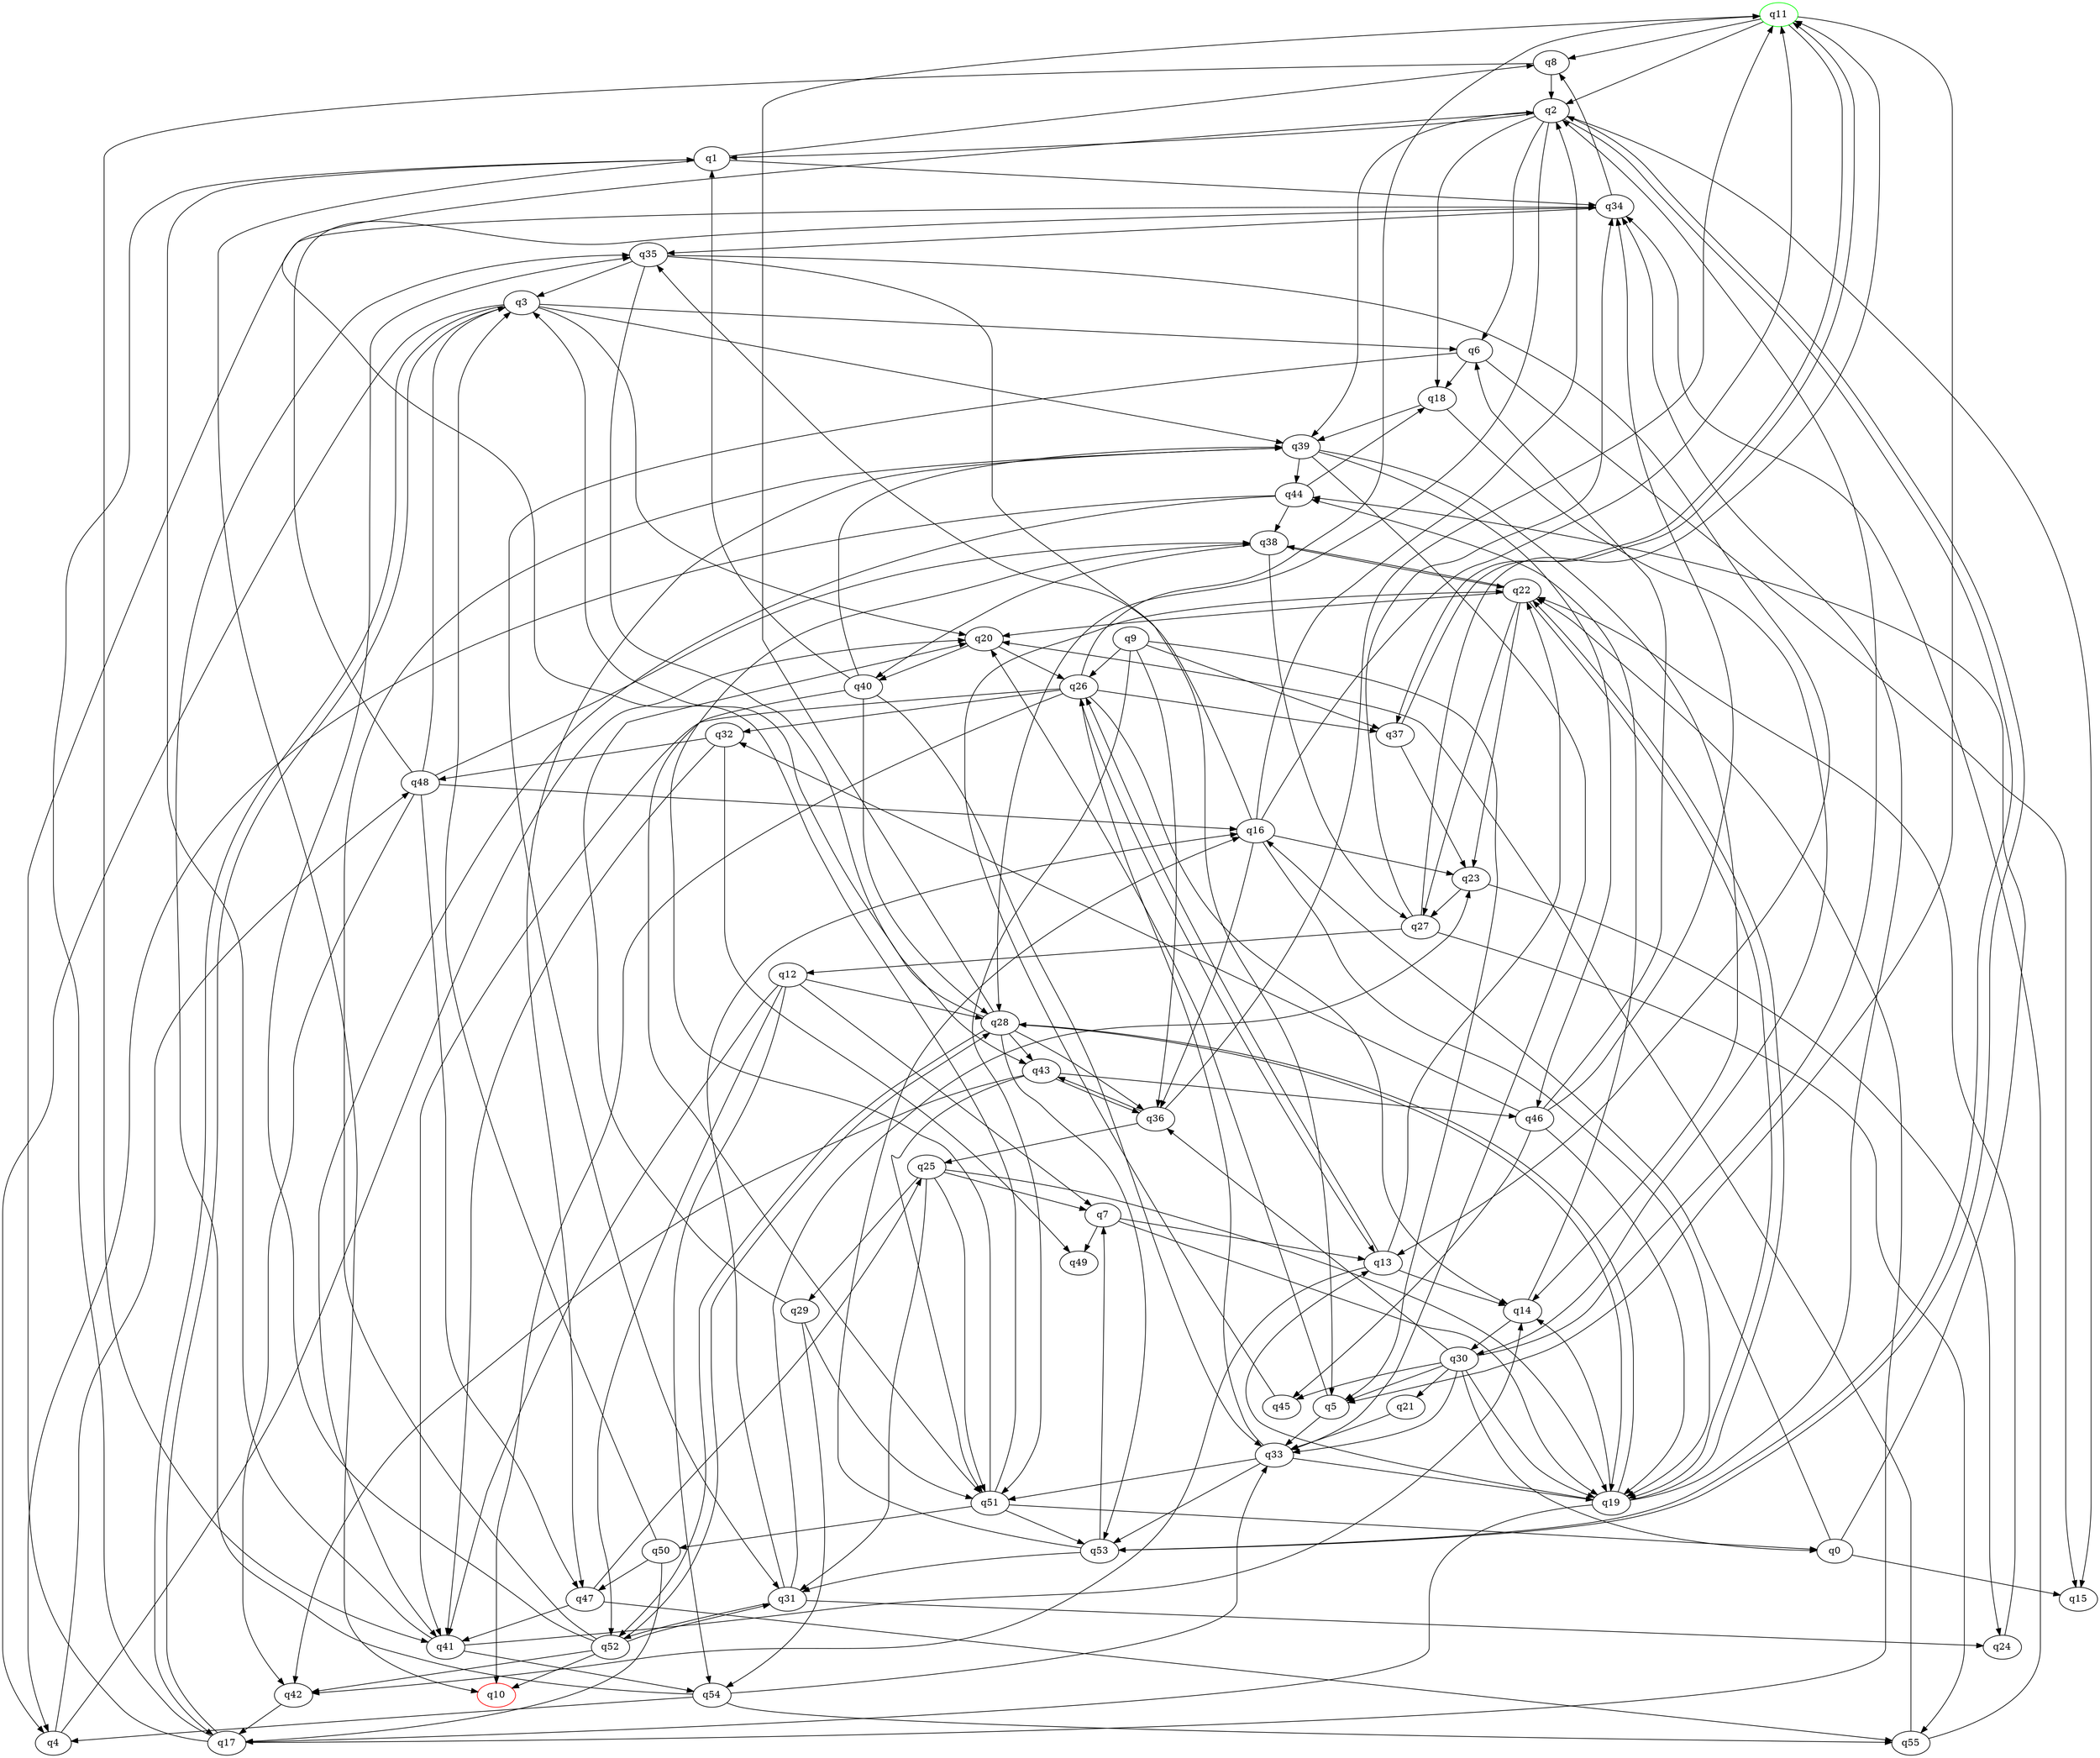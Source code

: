 digraph A{
q11 [initial=1,color=green];
q10 [final=1,color=red];
q0 -> q15;
q0 -> q16;
q0 -> q44;
q1 -> q8;
q1 -> q10;
q1 -> q34;
q2 -> q1;
q2 -> q6;
q2 -> q15;
q2 -> q18;
q2 -> q28;
q2 -> q39;
q2 -> q53;
q3 -> q4;
q3 -> q6;
q3 -> q17;
q3 -> q20;
q3 -> q39;
q4 -> q20;
q4 -> q48;
q5 -> q20;
q5 -> q33;
q6 -> q15;
q6 -> q18;
q6 -> q31;
q7 -> q13;
q7 -> q19;
q7 -> q49;
q8 -> q2;
q8 -> q41;
q9 -> q5;
q9 -> q26;
q9 -> q36;
q9 -> q37;
q9 -> q51;
q11 -> q2;
q11 -> q5;
q11 -> q8;
q11 -> q37;
q12 -> q7;
q12 -> q28;
q12 -> q41;
q12 -> q52;
q12 -> q54;
q13 -> q14;
q13 -> q22;
q13 -> q26;
q13 -> q42;
q14 -> q30;
q14 -> q44;
q16 -> q2;
q16 -> q11;
q16 -> q19;
q16 -> q23;
q16 -> q35;
q16 -> q36;
q17 -> q1;
q17 -> q3;
q17 -> q22;
q17 -> q34;
q18 -> q30;
q18 -> q39;
q19 -> q13;
q19 -> q14;
q19 -> q17;
q19 -> q22;
q19 -> q28;
q19 -> q34;
q20 -> q26;
q20 -> q40;
q21 -> q33;
q22 -> q19;
q22 -> q20;
q22 -> q23;
q22 -> q27;
q22 -> q38;
q23 -> q24;
q23 -> q27;
q24 -> q22;
q25 -> q7;
q25 -> q19;
q25 -> q29;
q25 -> q31;
q25 -> q51;
q26 -> q10;
q26 -> q11;
q26 -> q13;
q26 -> q14;
q26 -> q32;
q26 -> q37;
q26 -> q41;
q27 -> q11;
q27 -> q12;
q27 -> q34;
q27 -> q55;
q28 -> q3;
q28 -> q11;
q28 -> q19;
q28 -> q36;
q28 -> q43;
q28 -> q52;
q28 -> q53;
q29 -> q20;
q29 -> q51;
q29 -> q54;
q30 -> q0;
q30 -> q2;
q30 -> q5;
q30 -> q19;
q30 -> q21;
q30 -> q33;
q30 -> q36;
q30 -> q45;
q31 -> q16;
q31 -> q23;
q31 -> q24;
q31 -> q52;
q32 -> q41;
q32 -> q48;
q32 -> q49;
q33 -> q19;
q33 -> q26;
q33 -> q51;
q33 -> q53;
q34 -> q8;
q34 -> q35;
q35 -> q3;
q35 -> q5;
q35 -> q13;
q35 -> q43;
q36 -> q11;
q36 -> q25;
q36 -> q43;
q37 -> q11;
q37 -> q23;
q38 -> q22;
q38 -> q27;
q38 -> q40;
q39 -> q14;
q39 -> q33;
q39 -> q44;
q39 -> q46;
q39 -> q47;
q40 -> q1;
q40 -> q28;
q40 -> q33;
q40 -> q39;
q40 -> q51;
q41 -> q1;
q41 -> q14;
q41 -> q54;
q42 -> q17;
q43 -> q36;
q43 -> q42;
q43 -> q46;
q43 -> q51;
q44 -> q4;
q44 -> q18;
q44 -> q38;
q44 -> q41;
q45 -> q22;
q46 -> q6;
q46 -> q19;
q46 -> q32;
q46 -> q34;
q46 -> q45;
q47 -> q25;
q47 -> q41;
q47 -> q55;
q48 -> q3;
q48 -> q16;
q48 -> q34;
q48 -> q38;
q48 -> q42;
q48 -> q47;
q50 -> q3;
q50 -> q17;
q50 -> q47;
q51 -> q0;
q51 -> q2;
q51 -> q38;
q51 -> q50;
q51 -> q53;
q52 -> q10;
q52 -> q28;
q52 -> q31;
q52 -> q35;
q52 -> q39;
q52 -> q42;
q53 -> q2;
q53 -> q7;
q53 -> q16;
q53 -> q31;
q54 -> q4;
q54 -> q33;
q54 -> q35;
q54 -> q55;
q55 -> q20;
q55 -> q34;
}